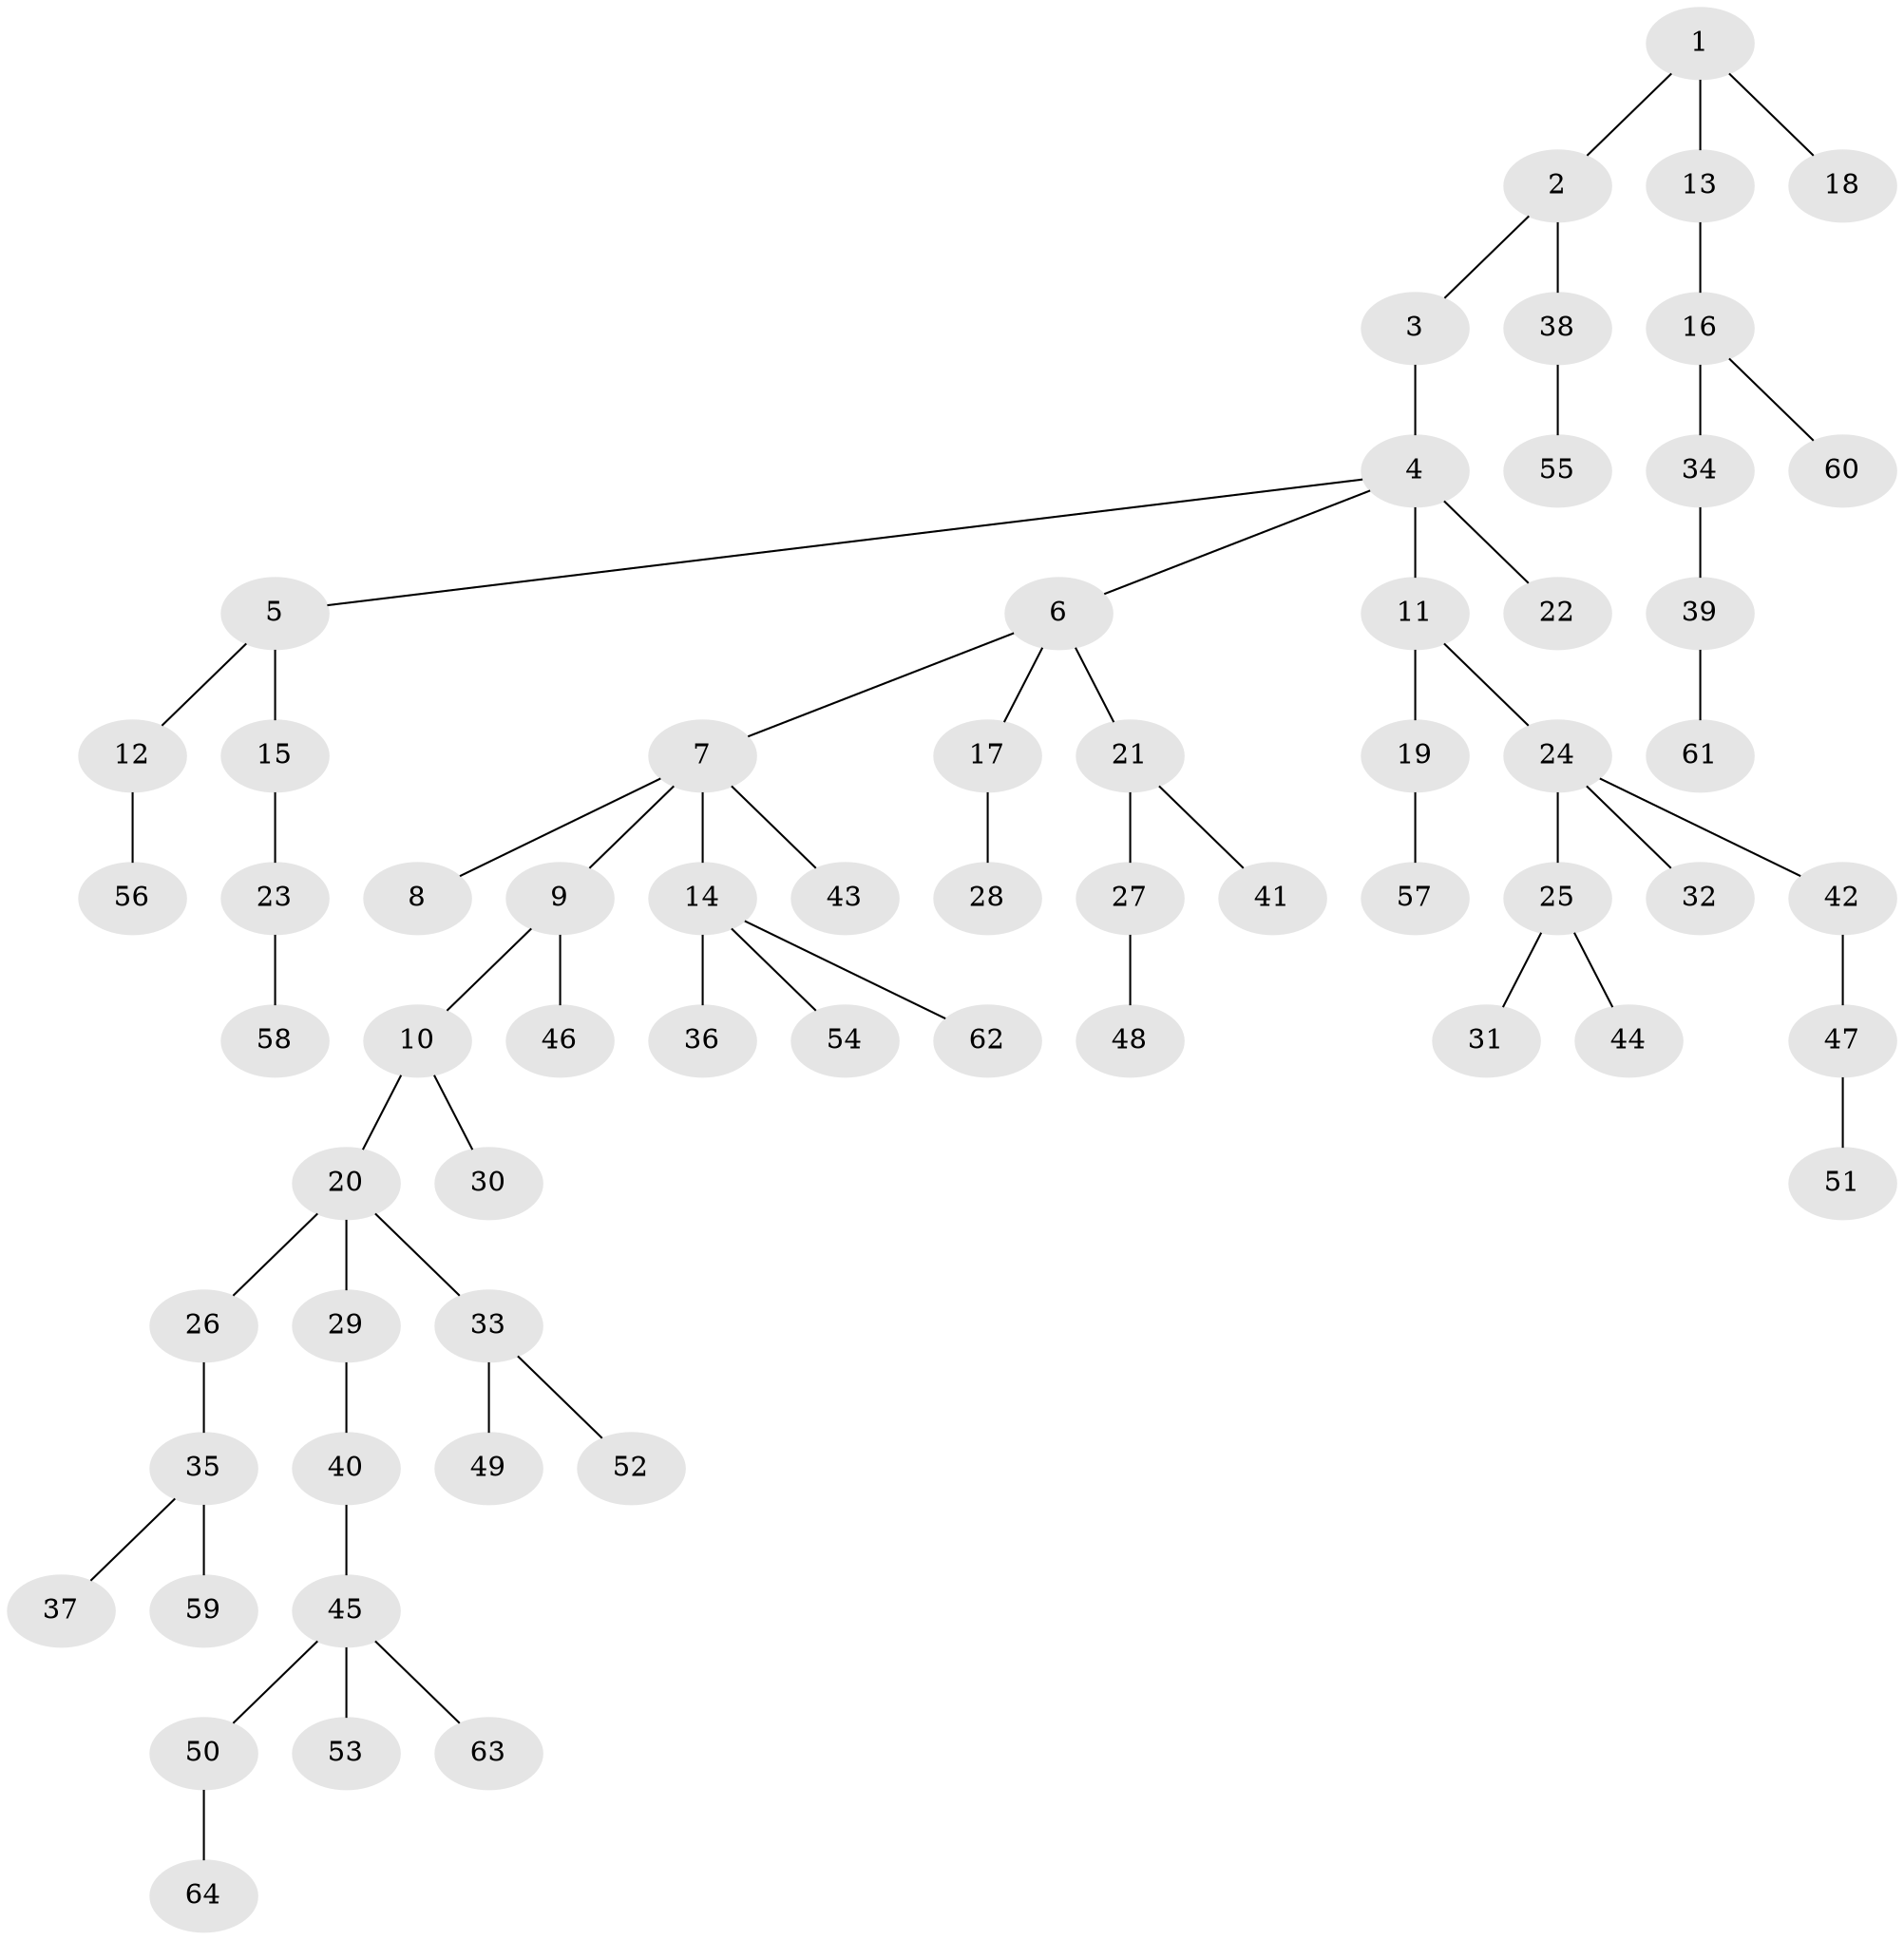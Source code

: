 // coarse degree distribution, {2: 0.2682926829268293, 3: 0.12195121951219512, 4: 0.0975609756097561, 7: 0.024390243902439025, 1: 0.4878048780487805}
// Generated by graph-tools (version 1.1) at 2025/42/03/06/25 10:42:04]
// undirected, 64 vertices, 63 edges
graph export_dot {
graph [start="1"]
  node [color=gray90,style=filled];
  1;
  2;
  3;
  4;
  5;
  6;
  7;
  8;
  9;
  10;
  11;
  12;
  13;
  14;
  15;
  16;
  17;
  18;
  19;
  20;
  21;
  22;
  23;
  24;
  25;
  26;
  27;
  28;
  29;
  30;
  31;
  32;
  33;
  34;
  35;
  36;
  37;
  38;
  39;
  40;
  41;
  42;
  43;
  44;
  45;
  46;
  47;
  48;
  49;
  50;
  51;
  52;
  53;
  54;
  55;
  56;
  57;
  58;
  59;
  60;
  61;
  62;
  63;
  64;
  1 -- 2;
  1 -- 13;
  1 -- 18;
  2 -- 3;
  2 -- 38;
  3 -- 4;
  4 -- 5;
  4 -- 6;
  4 -- 11;
  4 -- 22;
  5 -- 12;
  5 -- 15;
  6 -- 7;
  6 -- 17;
  6 -- 21;
  7 -- 8;
  7 -- 9;
  7 -- 14;
  7 -- 43;
  9 -- 10;
  9 -- 46;
  10 -- 20;
  10 -- 30;
  11 -- 19;
  11 -- 24;
  12 -- 56;
  13 -- 16;
  14 -- 36;
  14 -- 54;
  14 -- 62;
  15 -- 23;
  16 -- 34;
  16 -- 60;
  17 -- 28;
  19 -- 57;
  20 -- 26;
  20 -- 29;
  20 -- 33;
  21 -- 27;
  21 -- 41;
  23 -- 58;
  24 -- 25;
  24 -- 32;
  24 -- 42;
  25 -- 31;
  25 -- 44;
  26 -- 35;
  27 -- 48;
  29 -- 40;
  33 -- 49;
  33 -- 52;
  34 -- 39;
  35 -- 37;
  35 -- 59;
  38 -- 55;
  39 -- 61;
  40 -- 45;
  42 -- 47;
  45 -- 50;
  45 -- 53;
  45 -- 63;
  47 -- 51;
  50 -- 64;
}
